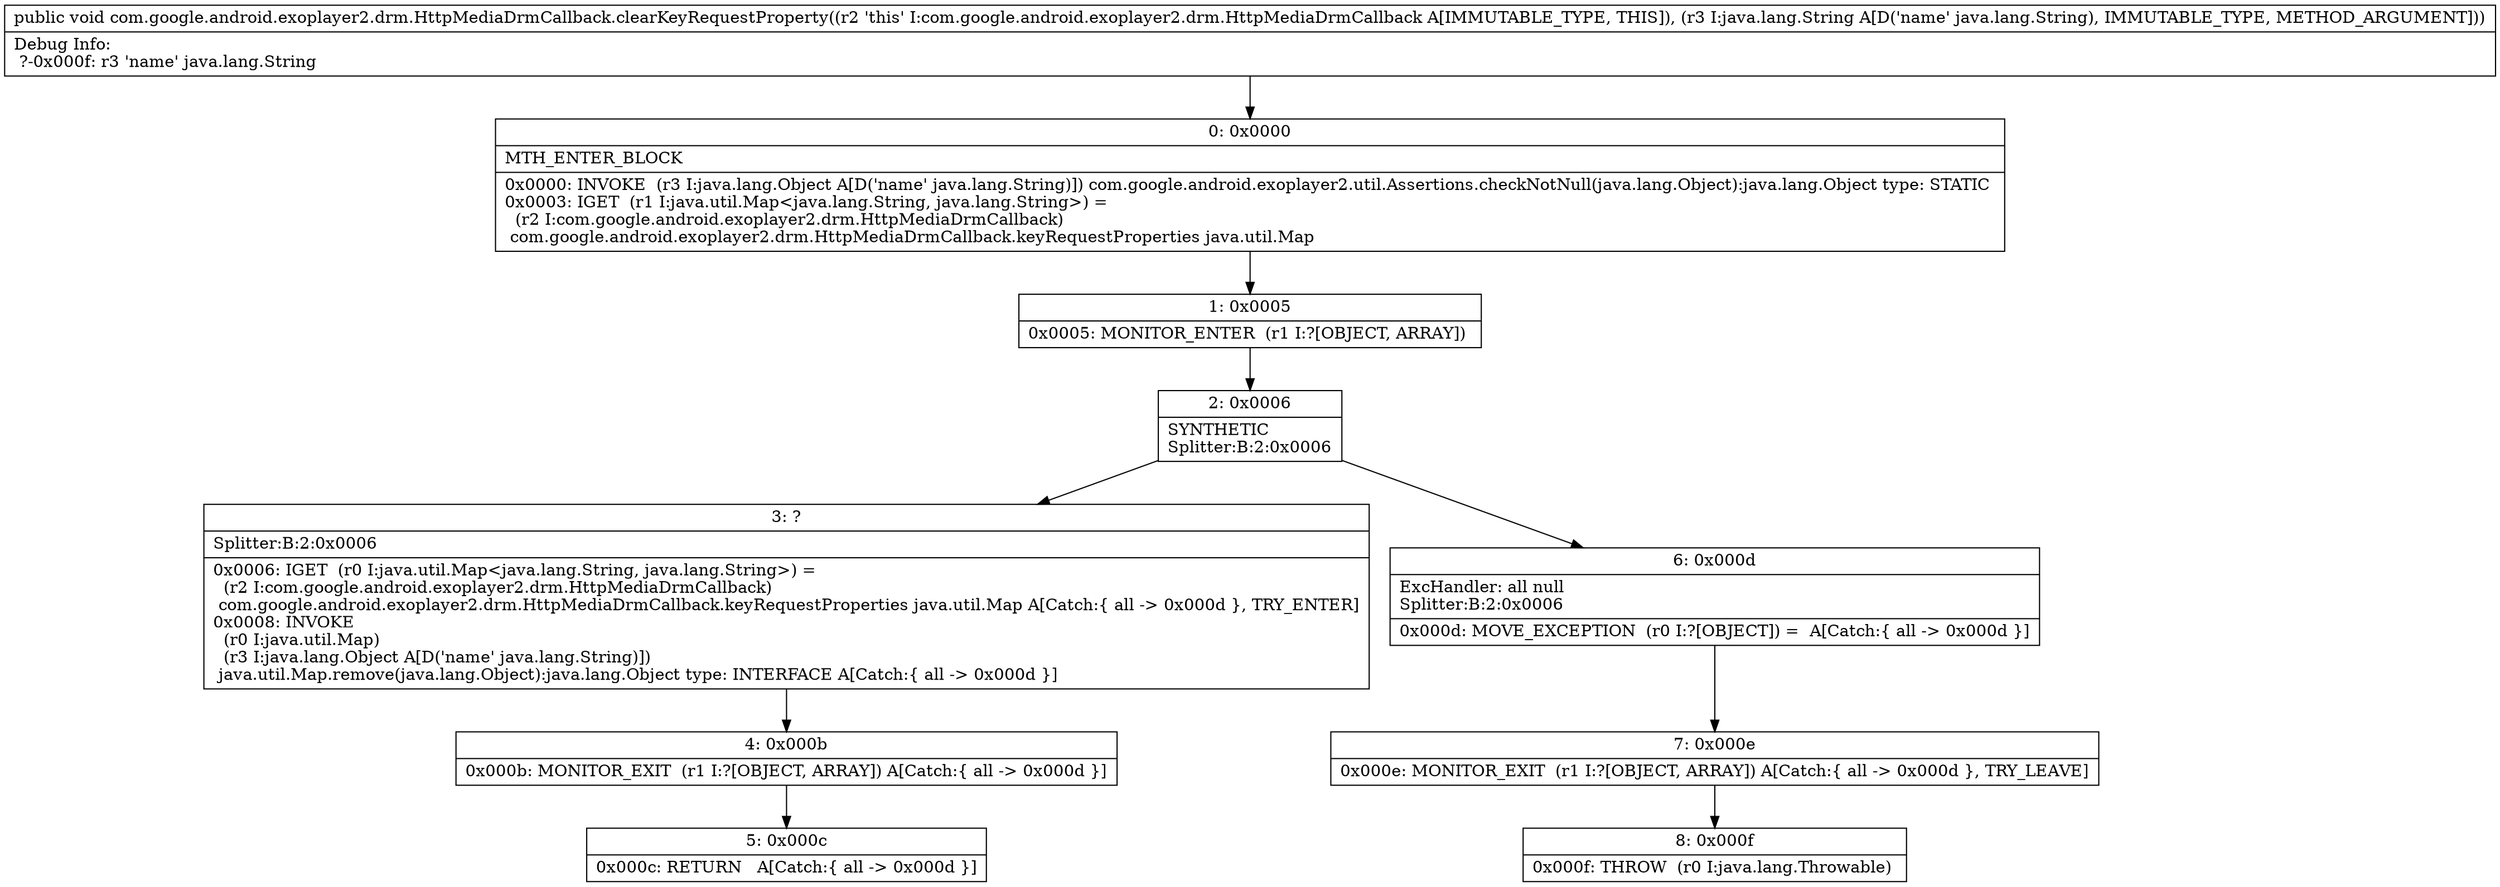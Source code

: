digraph "CFG forcom.google.android.exoplayer2.drm.HttpMediaDrmCallback.clearKeyRequestProperty(Ljava\/lang\/String;)V" {
Node_0 [shape=record,label="{0\:\ 0x0000|MTH_ENTER_BLOCK\l|0x0000: INVOKE  (r3 I:java.lang.Object A[D('name' java.lang.String)]) com.google.android.exoplayer2.util.Assertions.checkNotNull(java.lang.Object):java.lang.Object type: STATIC \l0x0003: IGET  (r1 I:java.util.Map\<java.lang.String, java.lang.String\>) = \l  (r2 I:com.google.android.exoplayer2.drm.HttpMediaDrmCallback)\l com.google.android.exoplayer2.drm.HttpMediaDrmCallback.keyRequestProperties java.util.Map \l}"];
Node_1 [shape=record,label="{1\:\ 0x0005|0x0005: MONITOR_ENTER  (r1 I:?[OBJECT, ARRAY]) \l}"];
Node_2 [shape=record,label="{2\:\ 0x0006|SYNTHETIC\lSplitter:B:2:0x0006\l}"];
Node_3 [shape=record,label="{3\:\ ?|Splitter:B:2:0x0006\l|0x0006: IGET  (r0 I:java.util.Map\<java.lang.String, java.lang.String\>) = \l  (r2 I:com.google.android.exoplayer2.drm.HttpMediaDrmCallback)\l com.google.android.exoplayer2.drm.HttpMediaDrmCallback.keyRequestProperties java.util.Map A[Catch:\{ all \-\> 0x000d \}, TRY_ENTER]\l0x0008: INVOKE  \l  (r0 I:java.util.Map)\l  (r3 I:java.lang.Object A[D('name' java.lang.String)])\l java.util.Map.remove(java.lang.Object):java.lang.Object type: INTERFACE A[Catch:\{ all \-\> 0x000d \}]\l}"];
Node_4 [shape=record,label="{4\:\ 0x000b|0x000b: MONITOR_EXIT  (r1 I:?[OBJECT, ARRAY]) A[Catch:\{ all \-\> 0x000d \}]\l}"];
Node_5 [shape=record,label="{5\:\ 0x000c|0x000c: RETURN   A[Catch:\{ all \-\> 0x000d \}]\l}"];
Node_6 [shape=record,label="{6\:\ 0x000d|ExcHandler: all null\lSplitter:B:2:0x0006\l|0x000d: MOVE_EXCEPTION  (r0 I:?[OBJECT]) =  A[Catch:\{ all \-\> 0x000d \}]\l}"];
Node_7 [shape=record,label="{7\:\ 0x000e|0x000e: MONITOR_EXIT  (r1 I:?[OBJECT, ARRAY]) A[Catch:\{ all \-\> 0x000d \}, TRY_LEAVE]\l}"];
Node_8 [shape=record,label="{8\:\ 0x000f|0x000f: THROW  (r0 I:java.lang.Throwable) \l}"];
MethodNode[shape=record,label="{public void com.google.android.exoplayer2.drm.HttpMediaDrmCallback.clearKeyRequestProperty((r2 'this' I:com.google.android.exoplayer2.drm.HttpMediaDrmCallback A[IMMUTABLE_TYPE, THIS]), (r3 I:java.lang.String A[D('name' java.lang.String), IMMUTABLE_TYPE, METHOD_ARGUMENT]))  | Debug Info:\l  ?\-0x000f: r3 'name' java.lang.String\l}"];
MethodNode -> Node_0;
Node_0 -> Node_1;
Node_1 -> Node_2;
Node_2 -> Node_3;
Node_2 -> Node_6;
Node_3 -> Node_4;
Node_4 -> Node_5;
Node_6 -> Node_7;
Node_7 -> Node_8;
}

